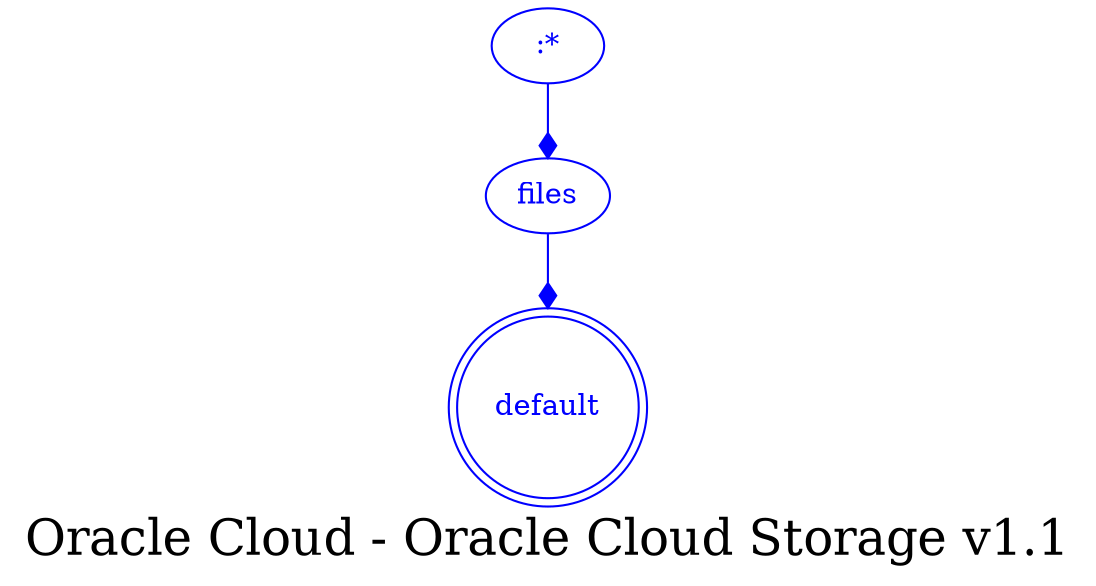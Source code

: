 digraph LexiconGraph {
graph[label="Oracle Cloud - Oracle Cloud Storage v1.1", fontsize=24]
splines=true
"default" [color=blue, fontcolor=blue, shape=doublecircle]
"files" -> "default" [color=blue, fontcolor=blue, arrowhead=diamond, arrowtail=none]
"files" [color=blue, fontcolor=blue, shape=ellipse]
":*" -> "files" [color=blue, fontcolor=blue, arrowhead=diamond, arrowtail=none]
":*" [color=blue, fontcolor=blue, shape=ellipse]
}
